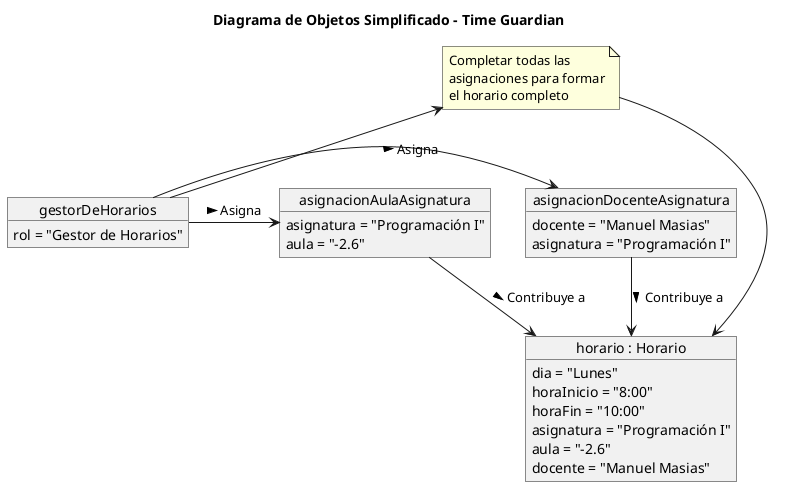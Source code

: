 @startuml
title Diagrama de Objetos Simplificado - Time Guardian

object "gestorDeHorarios" as gestorDeHorarios {
    rol = "Gestor de Horarios"
}

object "asignacionDocenteAsignatura" as asignacionDocenteAsignatura {
    docente = "Manuel Masias"
    asignatura = "Programación I"
}
gestorDeHorarios -r-> asignacionDocenteAsignatura : "Asigna >"

object "asignacionAulaAsignatura" as asignacionAulaAsignatura {
    asignatura = "Programación I"
    aula = "-2.6"
}
gestorDeHorarios -r-> asignacionAulaAsignatura : "Asigna >"

object "horario : Horario" as horario {
    dia = "Lunes"
    horaInicio = "8:00"
    horaFin = "10:00"
    asignatura = "Programación I"
    aula = "-2.6"
    docente = "Manuel Masias"
}
asignacionDocenteAsignatura -d-> horario : "Contribuye a >"
asignacionAulaAsignatura -d-> horario : "Contribuye a >"

note "Completar todas las\nasignaciones para formar\nel horario completo" as nota
gestorDeHorarios -u-> nota
nota -d-> horario
@enduml